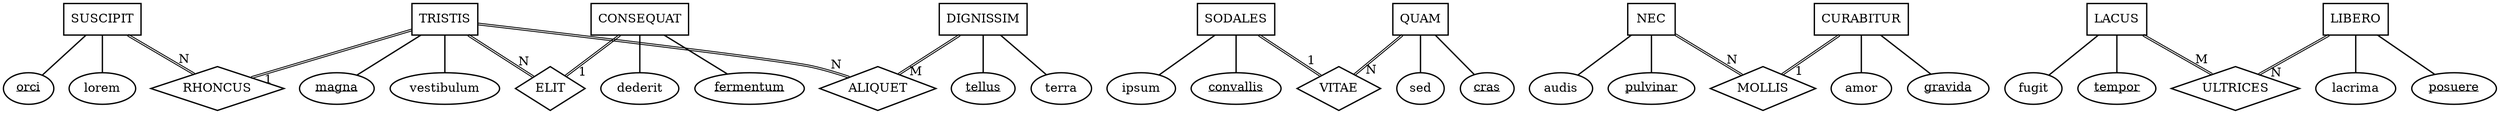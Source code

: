 // Generated by Mocodo 4.0.2

graph{
  start=42

  // Entities
  node [
    shape=box
    style=filled
    penwidth=1.5
    fillcolor="#FFFFFF"
  ]
  1 [label="SUSCIPIT"]
  6 [label="SODALES"]
  10 [label="QUAM"]
  13 [label="CONSEQUAT"]
  5 [label="TRISTIS"]
  19 [label="NEC"]
  23 [label="CURABITUR"]
  26 [label="DIGNISSIM"]
  30 [label="LACUS"]
  34 [label="LIBERO"]

  // Normal entity attributes
  node [
    shape=oval
    penwidth=1.5
    fillcolor="#FFFFFF"
  ]
  3 [label="lorem"]
  8 [label="ipsum"]
  12 [label="sed"]
  15 [label="dederit"]
  18 [label="vestibulum"]
  21 [label="audis"]
  25 [label="amor"]
  28 [label="terra"]
  32 [label="fugit"]
  36 [label="lacrima"]

  // Weak and strong entity attributes
  2 [label=<<u>orci</u>>]
  7 [label=<<u>convallis</u>>]
  11 [label=<<u>cras</u>>]
  14 [label=<<u>fermentum</u>>]
  17 [label=<<u>magna</u>>]
  20 [label=<<u>pulvinar</u>>]
  24 [label=<<u>gravida</u>>]
  27 [label=<<u>tellus</u>>]
  31 [label=<<u>tempor</u>>]
  35 [label=<<u>posuere</u>>]

  // Relationships
  node [
    shape=diamond
    height=0.7
    penwidth=1.5
    fillcolor="#FFFFFF"
  ]
  4 [label="RHONCUS"]
  9 [label="VITAE"]
  16 [label="ELIT"]
  22 [label="MOLLIS"]
  29 [label="ALIQUET"]
  33 [label="ULTRICES"]

  // Edges between entities and attributes
  edge [
    penwidth=1.5
  ]
  1 -- 2
  1 -- 3
  5 -- 17
  5 -- 18
  6 -- 7
  6 -- 8
  10 -- 11
  10 -- 12
  13 -- 14
  13 -- 15
  19 -- 20
  19 -- 21
  23 -- 24
  23 -- 25
  26 -- 27
  26 -- 28
  30 -- 31
  30 -- 32
  34 -- 35
  34 -- 36

  // Edges between entities and relationships
  edge [
    penwidth=1
    color="#000000:#000000"
    labeldistance=2
    headlabel=1
  ]
  5 -- 4
  6 -- 9
  13 -- 16
  23 -- 22
  edge [headlabel=M]
  26 -- 29
  30 -- 33
  edge [headlabel=N]
  1 -- 4
  5 -- 16
  5 -- 29
  10 -- 9
  19 -- 22
  34 -- 33
}